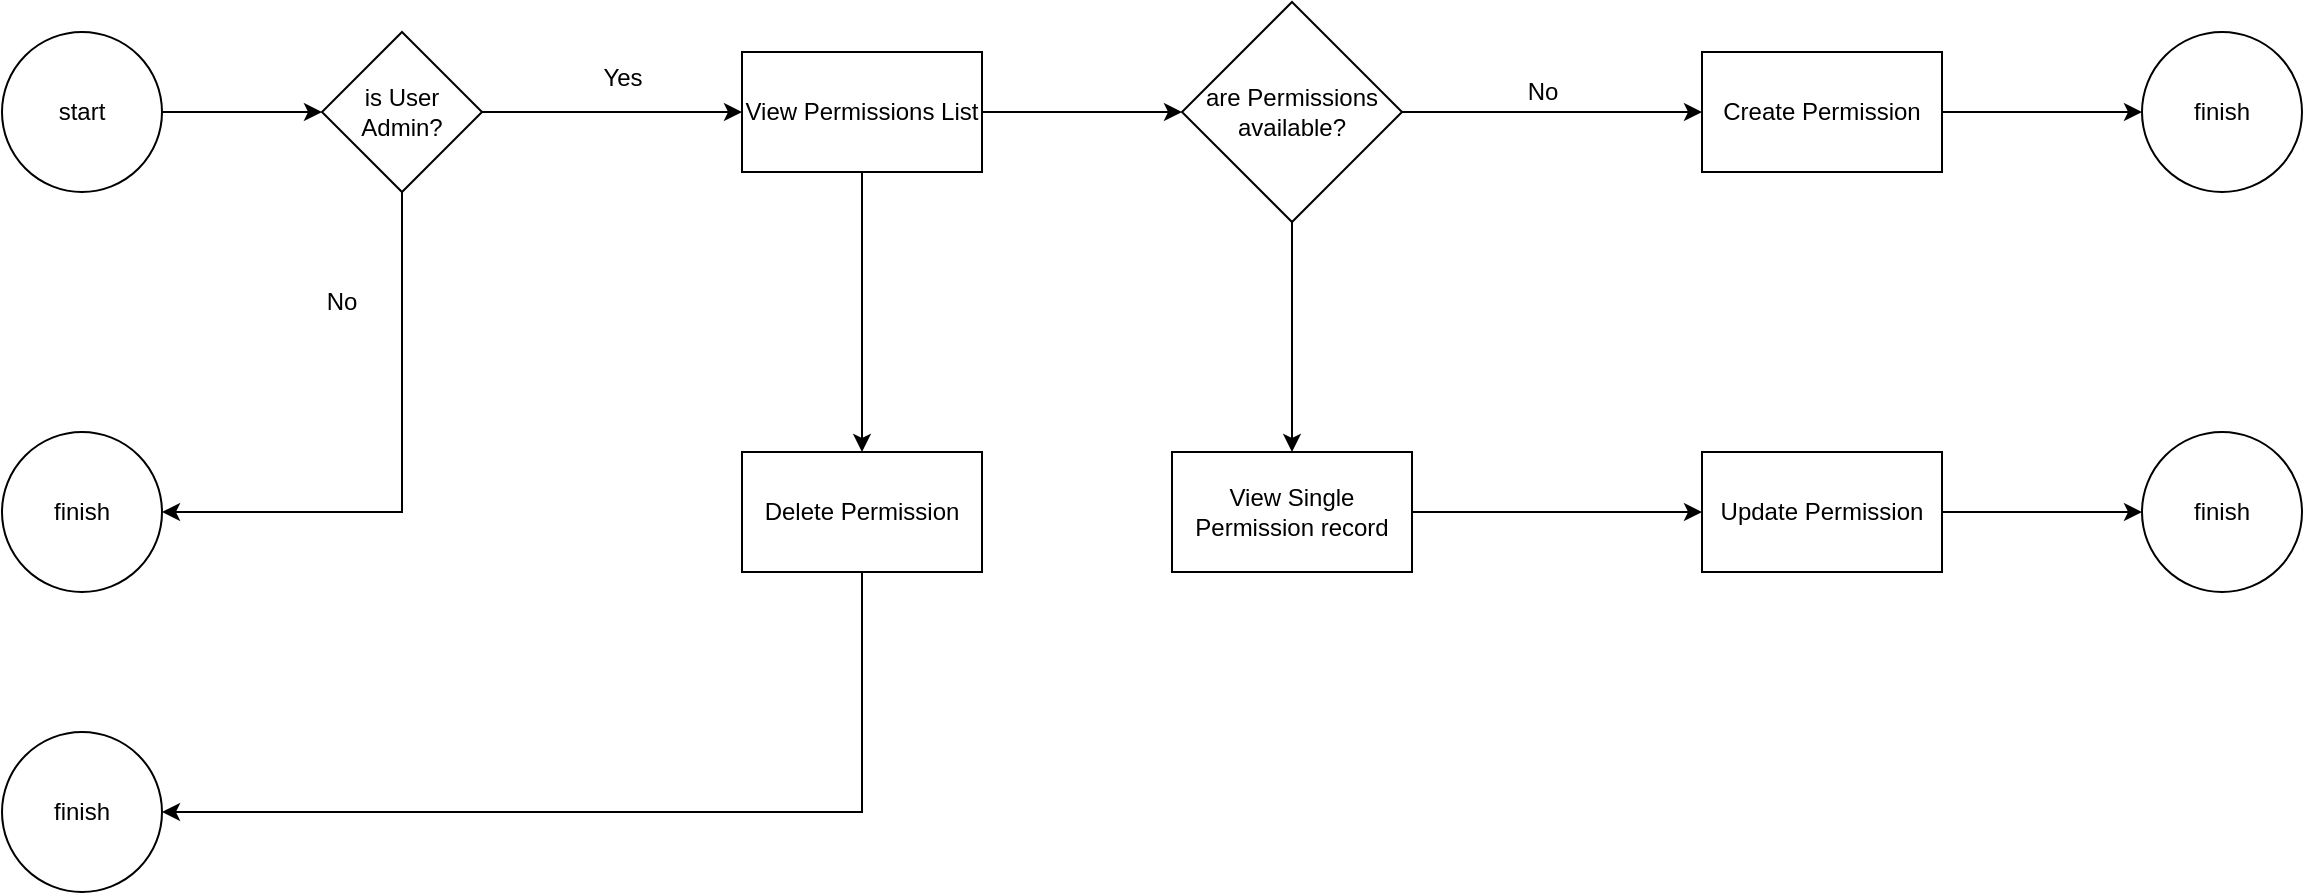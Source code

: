 <mxfile version="20.5.1" type="github">
  <diagram id="3HX4nJ0MfsaJb_7VakXP" name="Page-1">
    <mxGraphModel dx="1038" dy="556" grid="1" gridSize="10" guides="1" tooltips="1" connect="1" arrows="1" fold="1" page="1" pageScale="1" pageWidth="850" pageHeight="1100" math="0" shadow="0">
      <root>
        <mxCell id="0" />
        <mxCell id="1" parent="0" />
        <mxCell id="tRbUQP3dLKduSAzaSEZg-5" value="" style="edgeStyle=orthogonalEdgeStyle;rounded=0;orthogonalLoop=1;jettySize=auto;html=1;" edge="1" parent="1" source="tRbUQP3dLKduSAzaSEZg-1" target="tRbUQP3dLKduSAzaSEZg-4">
          <mxGeometry relative="1" as="geometry" />
        </mxCell>
        <mxCell id="tRbUQP3dLKduSAzaSEZg-1" value="start" style="ellipse;whiteSpace=wrap;html=1;aspect=fixed;" vertex="1" parent="1">
          <mxGeometry x="40" y="40" width="80" height="80" as="geometry" />
        </mxCell>
        <mxCell id="tRbUQP3dLKduSAzaSEZg-7" style="edgeStyle=orthogonalEdgeStyle;rounded=0;orthogonalLoop=1;jettySize=auto;html=1;entryX=1;entryY=0.5;entryDx=0;entryDy=0;" edge="1" parent="1" source="tRbUQP3dLKduSAzaSEZg-4" target="tRbUQP3dLKduSAzaSEZg-6">
          <mxGeometry relative="1" as="geometry">
            <Array as="points">
              <mxPoint x="240" y="280" />
            </Array>
          </mxGeometry>
        </mxCell>
        <mxCell id="tRbUQP3dLKduSAzaSEZg-10" value="" style="edgeStyle=orthogonalEdgeStyle;rounded=0;orthogonalLoop=1;jettySize=auto;html=1;" edge="1" parent="1" source="tRbUQP3dLKduSAzaSEZg-4" target="tRbUQP3dLKduSAzaSEZg-9">
          <mxGeometry relative="1" as="geometry" />
        </mxCell>
        <mxCell id="tRbUQP3dLKduSAzaSEZg-4" value="is User Admin?" style="rhombus;whiteSpace=wrap;html=1;" vertex="1" parent="1">
          <mxGeometry x="200" y="40" width="80" height="80" as="geometry" />
        </mxCell>
        <mxCell id="tRbUQP3dLKduSAzaSEZg-6" value="finish" style="ellipse;whiteSpace=wrap;html=1;aspect=fixed;" vertex="1" parent="1">
          <mxGeometry x="40" y="240" width="80" height="80" as="geometry" />
        </mxCell>
        <mxCell id="tRbUQP3dLKduSAzaSEZg-8" value="No" style="text;html=1;strokeColor=none;fillColor=none;align=center;verticalAlign=middle;whiteSpace=wrap;rounded=0;" vertex="1" parent="1">
          <mxGeometry x="180" y="160" width="60" height="30" as="geometry" />
        </mxCell>
        <mxCell id="tRbUQP3dLKduSAzaSEZg-13" value="" style="edgeStyle=orthogonalEdgeStyle;rounded=0;orthogonalLoop=1;jettySize=auto;html=1;" edge="1" parent="1" source="tRbUQP3dLKduSAzaSEZg-9" target="tRbUQP3dLKduSAzaSEZg-12">
          <mxGeometry relative="1" as="geometry" />
        </mxCell>
        <mxCell id="tRbUQP3dLKduSAzaSEZg-22" value="" style="edgeStyle=orthogonalEdgeStyle;rounded=0;orthogonalLoop=1;jettySize=auto;html=1;" edge="1" parent="1" source="tRbUQP3dLKduSAzaSEZg-9" target="tRbUQP3dLKduSAzaSEZg-21">
          <mxGeometry relative="1" as="geometry" />
        </mxCell>
        <mxCell id="tRbUQP3dLKduSAzaSEZg-9" value="View Permissions List" style="whiteSpace=wrap;html=1;" vertex="1" parent="1">
          <mxGeometry x="410" y="50" width="120" height="60" as="geometry" />
        </mxCell>
        <mxCell id="tRbUQP3dLKduSAzaSEZg-11" value="&lt;div&gt;Yes&lt;/div&gt;&lt;div&gt;&lt;br&gt;&lt;/div&gt;" style="text;html=1;align=center;verticalAlign=middle;resizable=0;points=[];autosize=1;strokeColor=none;fillColor=none;" vertex="1" parent="1">
          <mxGeometry x="330" y="50" width="40" height="40" as="geometry" />
        </mxCell>
        <mxCell id="tRbUQP3dLKduSAzaSEZg-15" value="" style="edgeStyle=orthogonalEdgeStyle;rounded=0;orthogonalLoop=1;jettySize=auto;html=1;" edge="1" parent="1" source="tRbUQP3dLKduSAzaSEZg-12" target="tRbUQP3dLKduSAzaSEZg-14">
          <mxGeometry relative="1" as="geometry" />
        </mxCell>
        <mxCell id="tRbUQP3dLKduSAzaSEZg-26" value="" style="edgeStyle=orthogonalEdgeStyle;rounded=0;orthogonalLoop=1;jettySize=auto;html=1;" edge="1" parent="1" source="tRbUQP3dLKduSAzaSEZg-12" target="tRbUQP3dLKduSAzaSEZg-25">
          <mxGeometry relative="1" as="geometry" />
        </mxCell>
        <mxCell id="tRbUQP3dLKduSAzaSEZg-12" value="are Permissions available?" style="rhombus;whiteSpace=wrap;html=1;" vertex="1" parent="1">
          <mxGeometry x="630" y="25" width="110" height="110" as="geometry" />
        </mxCell>
        <mxCell id="tRbUQP3dLKduSAzaSEZg-18" value="" style="edgeStyle=orthogonalEdgeStyle;rounded=0;orthogonalLoop=1;jettySize=auto;html=1;" edge="1" parent="1" source="tRbUQP3dLKduSAzaSEZg-14" target="tRbUQP3dLKduSAzaSEZg-17">
          <mxGeometry relative="1" as="geometry" />
        </mxCell>
        <mxCell id="tRbUQP3dLKduSAzaSEZg-14" value="Create Permission" style="whiteSpace=wrap;html=1;" vertex="1" parent="1">
          <mxGeometry x="890" y="50" width="120" height="60" as="geometry" />
        </mxCell>
        <mxCell id="tRbUQP3dLKduSAzaSEZg-16" value="No" style="text;html=1;align=center;verticalAlign=middle;resizable=0;points=[];autosize=1;strokeColor=none;fillColor=none;" vertex="1" parent="1">
          <mxGeometry x="790" y="55" width="40" height="30" as="geometry" />
        </mxCell>
        <mxCell id="tRbUQP3dLKduSAzaSEZg-17" value="finish" style="ellipse;whiteSpace=wrap;html=1;aspect=fixed;" vertex="1" parent="1">
          <mxGeometry x="1110" y="40" width="80" height="80" as="geometry" />
        </mxCell>
        <mxCell id="tRbUQP3dLKduSAzaSEZg-24" style="edgeStyle=orthogonalEdgeStyle;rounded=0;orthogonalLoop=1;jettySize=auto;html=1;entryX=1;entryY=0.5;entryDx=0;entryDy=0;" edge="1" parent="1" source="tRbUQP3dLKduSAzaSEZg-21" target="tRbUQP3dLKduSAzaSEZg-23">
          <mxGeometry relative="1" as="geometry">
            <Array as="points">
              <mxPoint x="470" y="430" />
            </Array>
          </mxGeometry>
        </mxCell>
        <mxCell id="tRbUQP3dLKduSAzaSEZg-21" value="Delete Permission" style="whiteSpace=wrap;html=1;" vertex="1" parent="1">
          <mxGeometry x="410" y="250" width="120" height="60" as="geometry" />
        </mxCell>
        <mxCell id="tRbUQP3dLKduSAzaSEZg-23" value="finish" style="ellipse;whiteSpace=wrap;html=1;aspect=fixed;" vertex="1" parent="1">
          <mxGeometry x="40" y="390" width="80" height="80" as="geometry" />
        </mxCell>
        <mxCell id="tRbUQP3dLKduSAzaSEZg-28" value="" style="edgeStyle=orthogonalEdgeStyle;rounded=0;orthogonalLoop=1;jettySize=auto;html=1;" edge="1" parent="1" source="tRbUQP3dLKduSAzaSEZg-25" target="tRbUQP3dLKduSAzaSEZg-27">
          <mxGeometry relative="1" as="geometry" />
        </mxCell>
        <mxCell id="tRbUQP3dLKduSAzaSEZg-25" value="View Single Permission record" style="whiteSpace=wrap;html=1;" vertex="1" parent="1">
          <mxGeometry x="625" y="250" width="120" height="60" as="geometry" />
        </mxCell>
        <mxCell id="tRbUQP3dLKduSAzaSEZg-30" value="" style="edgeStyle=orthogonalEdgeStyle;rounded=0;orthogonalLoop=1;jettySize=auto;html=1;" edge="1" parent="1" source="tRbUQP3dLKduSAzaSEZg-27" target="tRbUQP3dLKduSAzaSEZg-29">
          <mxGeometry relative="1" as="geometry" />
        </mxCell>
        <mxCell id="tRbUQP3dLKduSAzaSEZg-27" value="Update Permission" style="whiteSpace=wrap;html=1;" vertex="1" parent="1">
          <mxGeometry x="890" y="250" width="120" height="60" as="geometry" />
        </mxCell>
        <mxCell id="tRbUQP3dLKduSAzaSEZg-29" value="finish" style="ellipse;whiteSpace=wrap;html=1;aspect=fixed;" vertex="1" parent="1">
          <mxGeometry x="1110" y="240" width="80" height="80" as="geometry" />
        </mxCell>
      </root>
    </mxGraphModel>
  </diagram>
</mxfile>
